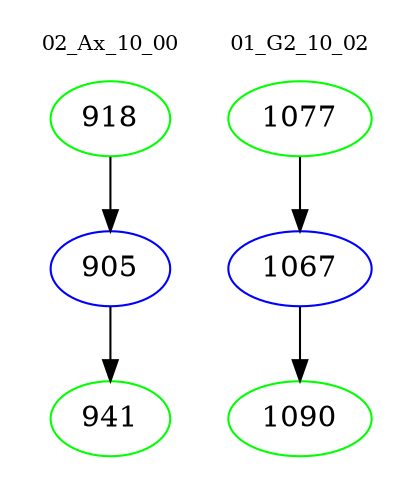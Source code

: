 digraph{
subgraph cluster_0 {
color = white
label = "02_Ax_10_00";
fontsize=10;
T0_918 [label="918", color="green"]
T0_918 -> T0_905 [color="black"]
T0_905 [label="905", color="blue"]
T0_905 -> T0_941 [color="black"]
T0_941 [label="941", color="green"]
}
subgraph cluster_1 {
color = white
label = "01_G2_10_02";
fontsize=10;
T1_1077 [label="1077", color="green"]
T1_1077 -> T1_1067 [color="black"]
T1_1067 [label="1067", color="blue"]
T1_1067 -> T1_1090 [color="black"]
T1_1090 [label="1090", color="green"]
}
}

